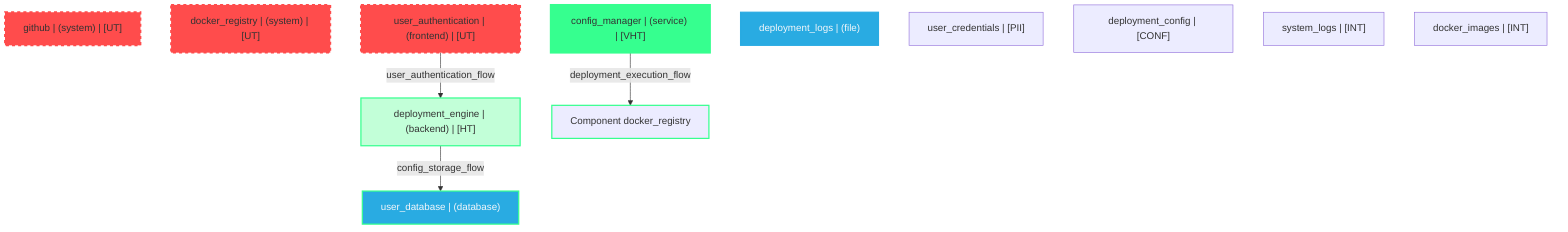 graph TB
  node_01F3G4H5J6K7L8M9N2P3Q4U1["github | (system) | [UT]"]:::untrusted
  node_01F3G4H5J6K7L8M9N2P3Q4U2["docker_registry | (system) | [UT]"]:::untrusted
  node_01F3G4H5J6K7L8M9N2P3Q4S1["user_authentication | (frontend) | [UT]"]:::untrusted
  node_01F3G4H5J6K7L8M9N2P3Q4S2["deployment_engine | (backend) | [HT]"]:::highTrust
  node_01F3G4H5J6K7L8M9N2P3Q4S3["config_manager | (service) | [VHT]"]:::veryHighTrust
  node_01F3G4H5J6K7L8M9N2P3Q4T1["user_database | (database)"]:::dataStore
  node_01F3G4H5J6K7L8M9N2P3Q4T2["deployment_logs | (file)"]:::dataStore
  node_01F3G4H5J6K7L8M9N2P3Q4R1["user_credentials | [PII]"]:::dataAsset,pii
  node_01F3G4H5J6K7L8M9N2P3Q4R2["deployment_config | [CONF]"]:::dataAsset,confidential
  node_01F3G4H5J6K7L8M9N2P3Q4R3["system_logs | [INT]"]:::dataAsset,internal
  node_01F3G4H5J6K7L8M9N2P3Q4R4["docker_images | [INT]"]:::dataAsset,internal
  docker_registry["Component docker_registry"]:::process,untrusted

  node_01F3G4H5J6K7L8M9N2P3Q4S1 -->|user_authentication_flow| node_01F3G4H5J6K7L8M9N2P3Q4S2:::encryptedFlow
  node_01F3G4H5J6K7L8M9N2P3Q4S2 -->|config_storage_flow| node_01F3G4H5J6K7L8M9N2P3Q4T1:::encryptedFlow
  node_01F3G4H5J6K7L8M9N2P3Q4S3 -->|deployment_execution_flow| docker_registry:::encryptedFlow

  classDef externalEntity fill:#FF4C4C,stroke:#FF4C4C,stroke-width:2px,color:#F5F7FA
  classDef process fill:#36FF8F,stroke:#36FF8F,stroke-width:2px,color:#0B0D17
  classDef dataStore fill:#29ABE2,stroke:#29ABE2,stroke-width:2px,color:#F5F7FA
  classDef dataAsset fill:#A259FF,stroke:#c3a4ff,stroke-width:2px,color:#F5F7FA
  classDef untrusted fill:#FF4C4C,stroke:#FF4C4C,stroke-width:3px,stroke-dasharray:5 5
  classDef lowTrust fill:#f77c63,stroke:#f77c63,stroke-width:2px,stroke-dasharray:3 3
  classDef mediumTrust fill:#FFD300,stroke:#FFD300,stroke-width:2px
  classDef highTrust fill:#C2FFD8,stroke:#36FF8F,stroke-width:2px
  classDef veryHighTrust fill:#36FF8F,stroke:#36FF8F,stroke-width:3px
  classDef public fill:#C2FFD8,stroke:#36FF8F,stroke-width:1px
  classDef internal fill:#FFF2B3,stroke:#FFD300,stroke-width:1px
  classDef confidential fill:#FFB3B3,stroke:#FF4C4C,stroke-width:2px
  classDef restricted fill:#FF4C4C,stroke:#FF4C4C,stroke-width:3px
  classDef pii fill:#ffa1ad,stroke:#A259FF,stroke-width:2px
  classDef pci fill:#FF4C4C,stroke:#FF4C4C,stroke-width:3px
  classDef phi fill:#ffa1ad,stroke:#A259FF,stroke-width:3px
  classDef encryptedFlow stroke:#36FF8F,stroke-width:2px
  classDef unencryptedFlow stroke:#FF4C4C,stroke-width:2px,stroke-dasharray:5 5
  classDef authenticatedFlow stroke:#29ABE2,stroke-width:2px
  classDef trustBoundary fill:transparent,stroke:#2E3440,stroke-width:3px,stroke-dasharray:10 5